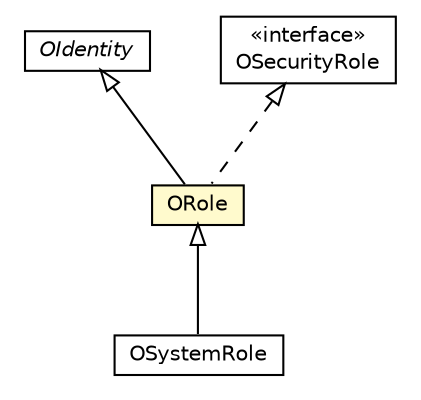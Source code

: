 #!/usr/local/bin/dot
#
# Class diagram 
# Generated by UMLGraph version R5_6-24-gf6e263 (http://www.umlgraph.org/)
#

digraph G {
	edge [fontname="Helvetica",fontsize=10,labelfontname="Helvetica",labelfontsize=10];
	node [fontname="Helvetica",fontsize=10,shape=plaintext];
	nodesep=0.25;
	ranksep=0.5;
	// com.orientechnologies.orient.core.metadata.security.OIdentity
	c3190903 [label=<<table title="com.orientechnologies.orient.core.metadata.security.OIdentity" border="0" cellborder="1" cellspacing="0" cellpadding="2" port="p" href="./OIdentity.html">
		<tr><td><table border="0" cellspacing="0" cellpadding="1">
<tr><td align="center" balign="center"><font face="Helvetica-Oblique"> OIdentity </font></td></tr>
		</table></td></tr>
		</table>>, URL="./OIdentity.html", fontname="Helvetica", fontcolor="black", fontsize=10.0];
	// com.orientechnologies.orient.core.metadata.security.ORole
	c3190905 [label=<<table title="com.orientechnologies.orient.core.metadata.security.ORole" border="0" cellborder="1" cellspacing="0" cellpadding="2" port="p" bgcolor="lemonChiffon" href="./ORole.html">
		<tr><td><table border="0" cellspacing="0" cellpadding="1">
<tr><td align="center" balign="center"> ORole </td></tr>
		</table></td></tr>
		</table>>, URL="./ORole.html", fontname="Helvetica", fontcolor="black", fontsize=10.0];
	// com.orientechnologies.orient.core.metadata.security.OSecurityRole
	c3190906 [label=<<table title="com.orientechnologies.orient.core.metadata.security.OSecurityRole" border="0" cellborder="1" cellspacing="0" cellpadding="2" port="p" href="./OSecurityRole.html">
		<tr><td><table border="0" cellspacing="0" cellpadding="1">
<tr><td align="center" balign="center"> &#171;interface&#187; </td></tr>
<tr><td align="center" balign="center"> OSecurityRole </td></tr>
		</table></td></tr>
		</table>>, URL="./OSecurityRole.html", fontname="Helvetica", fontcolor="black", fontsize=10.0];
	// com.orientechnologies.orient.core.metadata.security.OSystemRole
	c3190912 [label=<<table title="com.orientechnologies.orient.core.metadata.security.OSystemRole" border="0" cellborder="1" cellspacing="0" cellpadding="2" port="p" href="./OSystemRole.html">
		<tr><td><table border="0" cellspacing="0" cellpadding="1">
<tr><td align="center" balign="center"> OSystemRole </td></tr>
		</table></td></tr>
		</table>>, URL="./OSystemRole.html", fontname="Helvetica", fontcolor="black", fontsize=10.0];
	//com.orientechnologies.orient.core.metadata.security.ORole extends com.orientechnologies.orient.core.metadata.security.OIdentity
	c3190903:p -> c3190905:p [dir=back,arrowtail=empty];
	//com.orientechnologies.orient.core.metadata.security.ORole implements com.orientechnologies.orient.core.metadata.security.OSecurityRole
	c3190906:p -> c3190905:p [dir=back,arrowtail=empty,style=dashed];
	//com.orientechnologies.orient.core.metadata.security.OSystemRole extends com.orientechnologies.orient.core.metadata.security.ORole
	c3190905:p -> c3190912:p [dir=back,arrowtail=empty];
}

